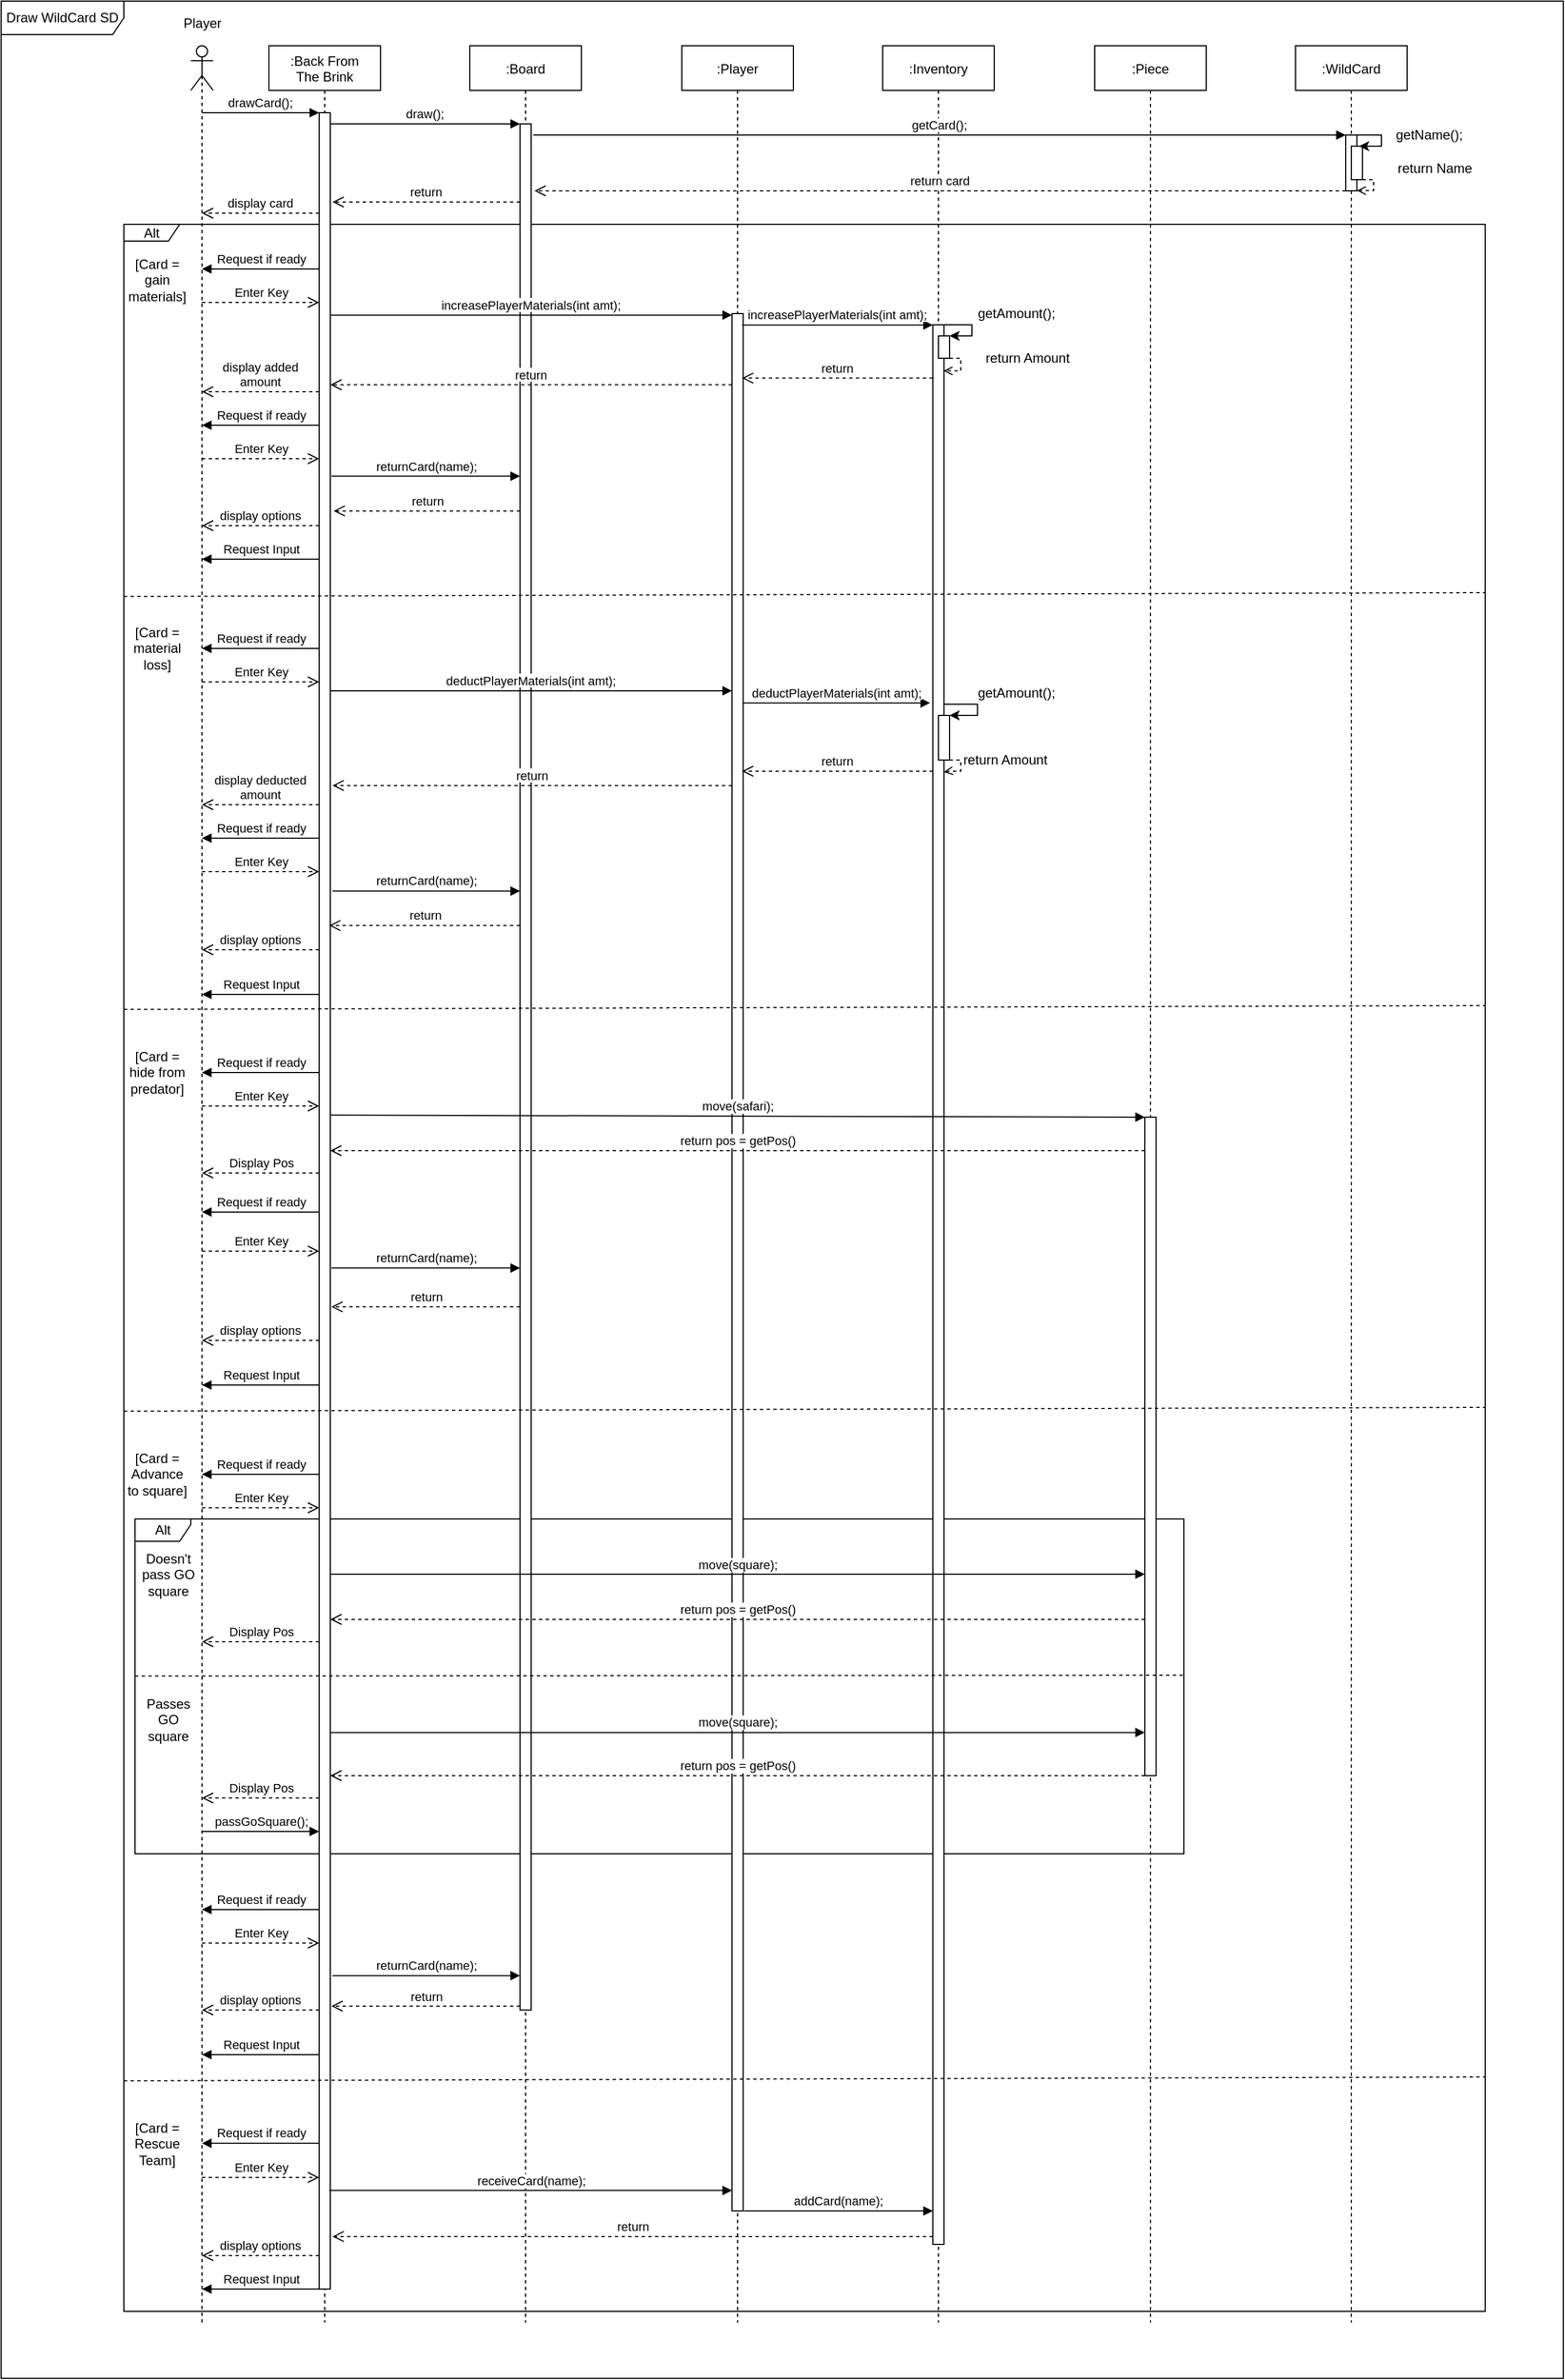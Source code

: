 <mxfile version="13.10.8" type="device"><diagram id="kgpKYQtTHZ0yAKxKKP6v" name="Page-1"><mxGraphModel dx="1996" dy="548" grid="1" gridSize="10" guides="1" tooltips="1" connect="1" arrows="1" fold="1" page="1" pageScale="1" pageWidth="850" pageHeight="1100" math="0" shadow="0"><root><mxCell id="0"/><mxCell id="1" parent="0"/><mxCell id="TVDop871obD6p1Mdho00-1" value="Draw WildCard SD" style="shape=umlFrame;whiteSpace=wrap;html=1;width=110;height=30;" parent="1" vertex="1"><mxGeometry x="-120" y="40" width="1400" height="2130" as="geometry"/></mxCell><mxCell id="opA3NiEx491Cx7Dhyc8J-19" value="Alt" style="shape=umlFrame;whiteSpace=wrap;html=1;width=50;height=15;fixDash=0;" parent="1" vertex="1"><mxGeometry x="-10" y="240" width="1220" height="1870" as="geometry"/></mxCell><mxCell id="opA3NiEx491Cx7Dhyc8J-126" value="Alt" style="shape=umlFrame;whiteSpace=wrap;html=1;width=50;height=20;" parent="1" vertex="1"><mxGeometry y="1400" width="940" height="300" as="geometry"/></mxCell><mxCell id="3nuBFxr9cyL0pnOWT2aG-1" value=":Back From&#10;The Brink" style="shape=umlLifeline;perimeter=lifelinePerimeter;container=1;collapsible=0;recursiveResize=0;rounded=0;shadow=0;strokeWidth=1;" parent="1" vertex="1"><mxGeometry x="120" y="80" width="100" height="2040" as="geometry"/></mxCell><mxCell id="3nuBFxr9cyL0pnOWT2aG-2" value="" style="points=[];perimeter=orthogonalPerimeter;rounded=0;shadow=0;strokeWidth=1;" parent="3nuBFxr9cyL0pnOWT2aG-1" vertex="1"><mxGeometry x="45" y="60" width="10" height="1950" as="geometry"/></mxCell><mxCell id="3nuBFxr9cyL0pnOWT2aG-5" value=":Board" style="shape=umlLifeline;perimeter=lifelinePerimeter;container=1;collapsible=0;recursiveResize=0;rounded=0;shadow=0;strokeWidth=1;" parent="1" vertex="1"><mxGeometry x="300" y="80" width="100" height="2040" as="geometry"/></mxCell><mxCell id="3nuBFxr9cyL0pnOWT2aG-6" value="" style="points=[];perimeter=orthogonalPerimeter;rounded=0;shadow=0;strokeWidth=1;" parent="3nuBFxr9cyL0pnOWT2aG-5" vertex="1"><mxGeometry x="45" y="70" width="10" height="1690" as="geometry"/></mxCell><mxCell id="3nuBFxr9cyL0pnOWT2aG-8" value="draw();" style="verticalAlign=bottom;endArrow=block;entryX=0;entryY=0;shadow=0;strokeWidth=1;" parent="1" source="3nuBFxr9cyL0pnOWT2aG-2" target="3nuBFxr9cyL0pnOWT2aG-6" edge="1"><mxGeometry relative="1" as="geometry"><mxPoint x="275" y="160" as="sourcePoint"/></mxGeometry></mxCell><mxCell id="opA3NiEx491Cx7Dhyc8J-1" value="" style="shape=umlActor;verticalLabelPosition=bottom;verticalAlign=top;html=1;outlineConnect=0;" parent="1" vertex="1"><mxGeometry x="50" y="80" width="20" height="40" as="geometry"/></mxCell><mxCell id="opA3NiEx491Cx7Dhyc8J-2" value=":Player" style="shape=umlLifeline;perimeter=lifelinePerimeter;container=1;collapsible=0;recursiveResize=0;rounded=0;shadow=0;strokeWidth=1;" parent="1" vertex="1"><mxGeometry x="490" y="80" width="100" height="2040" as="geometry"/></mxCell><mxCell id="opA3NiEx491Cx7Dhyc8J-3" value="" style="points=[];perimeter=orthogonalPerimeter;rounded=0;shadow=0;strokeWidth=1;" parent="opA3NiEx491Cx7Dhyc8J-2" vertex="1"><mxGeometry x="45" y="240" width="10" height="1700" as="geometry"/></mxCell><mxCell id="opA3NiEx491Cx7Dhyc8J-4" value=":Inventory" style="shape=umlLifeline;perimeter=lifelinePerimeter;container=1;collapsible=0;recursiveResize=0;rounded=0;shadow=0;strokeWidth=1;" parent="1" vertex="1"><mxGeometry x="670" y="80" width="100" height="2040" as="geometry"/></mxCell><mxCell id="opA3NiEx491Cx7Dhyc8J-5" value="" style="points=[];perimeter=orthogonalPerimeter;rounded=0;shadow=0;strokeWidth=1;" parent="opA3NiEx491Cx7Dhyc8J-4" vertex="1"><mxGeometry x="45" y="250" width="10" height="1720" as="geometry"/></mxCell><mxCell id="opA3NiEx491Cx7Dhyc8J-6" value=":Piece" style="shape=umlLifeline;perimeter=lifelinePerimeter;container=1;collapsible=0;recursiveResize=0;rounded=0;shadow=0;strokeWidth=1;" parent="1" vertex="1"><mxGeometry x="860" y="80" width="100" height="2040" as="geometry"/></mxCell><mxCell id="opA3NiEx491Cx7Dhyc8J-7" value="" style="points=[];perimeter=orthogonalPerimeter;rounded=0;shadow=0;strokeWidth=1;" parent="opA3NiEx491Cx7Dhyc8J-6" vertex="1"><mxGeometry x="45" y="960" width="10" height="590" as="geometry"/></mxCell><mxCell id="opA3NiEx491Cx7Dhyc8J-8" value=":WildCard" style="shape=umlLifeline;perimeter=lifelinePerimeter;container=1;collapsible=0;recursiveResize=0;rounded=0;shadow=0;strokeWidth=1;" parent="1" vertex="1"><mxGeometry x="1040" y="80" width="100" height="2040" as="geometry"/></mxCell><mxCell id="opA3NiEx491Cx7Dhyc8J-9" value="" style="points=[];perimeter=orthogonalPerimeter;rounded=0;shadow=0;strokeWidth=1;" parent="opA3NiEx491Cx7Dhyc8J-8" vertex="1"><mxGeometry x="45" y="80" width="10" height="50" as="geometry"/></mxCell><mxCell id="opA3NiEx491Cx7Dhyc8J-110" value="" style="rounded=0;whiteSpace=wrap;html=1;" parent="opA3NiEx491Cx7Dhyc8J-8" vertex="1"><mxGeometry x="50" y="90" width="10" height="30" as="geometry"/></mxCell><mxCell id="opA3NiEx491Cx7Dhyc8J-10" value="" style="endArrow=none;dashed=1;html=1;entryX=0.5;entryY=0.5;entryDx=0;entryDy=0;entryPerimeter=0;" parent="1" target="opA3NiEx491Cx7Dhyc8J-1" edge="1"><mxGeometry width="50" height="50" relative="1" as="geometry"><mxPoint x="60" y="2120" as="sourcePoint"/><mxPoint x="80" y="200" as="targetPoint"/></mxGeometry></mxCell><mxCell id="opA3NiEx491Cx7Dhyc8J-12" value="drawCard();" style="verticalAlign=bottom;endArrow=block;shadow=0;strokeWidth=1;" parent="1" target="3nuBFxr9cyL0pnOWT2aG-2" edge="1"><mxGeometry relative="1" as="geometry"><mxPoint x="60" y="140.0" as="sourcePoint"/><mxPoint x="230" y="140.0" as="targetPoint"/></mxGeometry></mxCell><mxCell id="opA3NiEx491Cx7Dhyc8J-15" value="getCard();" style="verticalAlign=bottom;endArrow=block;shadow=0;strokeWidth=1;" parent="1" target="opA3NiEx491Cx7Dhyc8J-9" edge="1"><mxGeometry relative="1" as="geometry"><mxPoint x="357" y="160" as="sourcePoint"/><mxPoint x="530" y="160.0" as="targetPoint"/></mxGeometry></mxCell><mxCell id="opA3NiEx491Cx7Dhyc8J-16" value="return card" style="verticalAlign=bottom;endArrow=open;dashed=1;endSize=8;shadow=0;strokeWidth=1;" parent="1" source="opA3NiEx491Cx7Dhyc8J-9" edge="1"><mxGeometry relative="1" as="geometry"><mxPoint x="358" y="210" as="targetPoint"/><mxPoint x="1260" y="190" as="sourcePoint"/></mxGeometry></mxCell><mxCell id="opA3NiEx491Cx7Dhyc8J-17" value="return" style="verticalAlign=bottom;endArrow=open;dashed=1;endSize=8;shadow=0;strokeWidth=1;" parent="1" source="3nuBFxr9cyL0pnOWT2aG-6" edge="1"><mxGeometry relative="1" as="geometry"><mxPoint x="177" y="220" as="targetPoint"/><mxPoint x="350" y="210" as="sourcePoint"/></mxGeometry></mxCell><mxCell id="opA3NiEx491Cx7Dhyc8J-18" value="display card" style="verticalAlign=bottom;endArrow=open;dashed=1;endSize=8;shadow=0;strokeWidth=1;" parent="1" source="3nuBFxr9cyL0pnOWT2aG-2" edge="1"><mxGeometry relative="1" as="geometry"><mxPoint x="60" y="230" as="targetPoint"/><mxPoint x="230" y="222.96" as="sourcePoint"/></mxGeometry></mxCell><mxCell id="opA3NiEx491Cx7Dhyc8J-20" value="[Card = &lt;br&gt;gain materials]" style="text;html=1;strokeColor=none;fillColor=none;align=center;verticalAlign=middle;whiteSpace=wrap;rounded=0;" parent="1" vertex="1"><mxGeometry x="-10" y="280" width="60" height="20" as="geometry"/></mxCell><mxCell id="opA3NiEx491Cx7Dhyc8J-21" value="increasePlayerMaterials(int amt);" style="verticalAlign=bottom;endArrow=block;shadow=0;strokeWidth=1;exitX=1;exitY=0.093;exitDx=0;exitDy=0;exitPerimeter=0;" parent="1" source="3nuBFxr9cyL0pnOWT2aG-2" target="opA3NiEx491Cx7Dhyc8J-3" edge="1"><mxGeometry relative="1" as="geometry"><mxPoint x="180" y="320.0" as="sourcePoint"/><mxPoint x="1078" y="320.0" as="targetPoint"/></mxGeometry></mxCell><mxCell id="opA3NiEx491Cx7Dhyc8J-22" value="Request if ready" style="html=1;verticalAlign=bottom;endArrow=block;" parent="1" source="3nuBFxr9cyL0pnOWT2aG-2" edge="1"><mxGeometry width="80" relative="1" as="geometry"><mxPoint x="165" y="280" as="sourcePoint"/><mxPoint x="60" y="280" as="targetPoint"/><Array as="points"/></mxGeometry></mxCell><mxCell id="opA3NiEx491Cx7Dhyc8J-23" value="Enter Key" style="html=1;verticalAlign=bottom;endArrow=open;dashed=1;endSize=8;" parent="1" edge="1"><mxGeometry relative="1" as="geometry"><mxPoint x="60" y="310" as="sourcePoint"/><mxPoint x="165" y="310" as="targetPoint"/><Array as="points"/></mxGeometry></mxCell><mxCell id="opA3NiEx491Cx7Dhyc8J-24" value="increasePlayerMaterials(int amt);" style="verticalAlign=bottom;endArrow=block;shadow=0;strokeWidth=1;exitX=0.9;exitY=0.006;exitDx=0;exitDy=0;exitPerimeter=0;" parent="1" source="opA3NiEx491Cx7Dhyc8J-3" target="opA3NiEx491Cx7Dhyc8J-5" edge="1"><mxGeometry relative="1" as="geometry"><mxPoint x="550" y="340.0" as="sourcePoint"/><mxPoint x="720" y="340.0" as="targetPoint"/></mxGeometry></mxCell><mxCell id="opA3NiEx491Cx7Dhyc8J-26" value="getAmount();" style="text;html=1;strokeColor=none;fillColor=none;align=center;verticalAlign=middle;whiteSpace=wrap;rounded=0;" parent="1" vertex="1"><mxGeometry x="770" y="310" width="40" height="20" as="geometry"/></mxCell><mxCell id="opA3NiEx491Cx7Dhyc8J-27" value="" style="rounded=0;whiteSpace=wrap;html=1;" parent="1" vertex="1"><mxGeometry x="720" y="340" width="10" height="20" as="geometry"/></mxCell><mxCell id="opA3NiEx491Cx7Dhyc8J-25" style="edgeStyle=orthogonalEdgeStyle;rounded=0;orthogonalLoop=1;jettySize=auto;html=1;entryX=1;entryY=0;entryDx=0;entryDy=0;" parent="1" target="opA3NiEx491Cx7Dhyc8J-27" edge="1"><mxGeometry relative="1" as="geometry"><Array as="points"><mxPoint x="750" y="330"/><mxPoint x="750" y="340"/></Array><mxPoint x="725" y="330" as="sourcePoint"/><mxPoint x="740" y="339" as="targetPoint"/></mxGeometry></mxCell><mxCell id="opA3NiEx491Cx7Dhyc8J-28" style="edgeStyle=orthogonalEdgeStyle;rounded=0;orthogonalLoop=1;jettySize=auto;html=1;dashed=1;entryX=0.955;entryY=0.024;entryDx=0;entryDy=0;entryPerimeter=0;endArrow=open;endFill=0;" parent="1" target="opA3NiEx491Cx7Dhyc8J-5" edge="1"><mxGeometry relative="1" as="geometry"><mxPoint x="730" y="360" as="sourcePoint"/><mxPoint x="730" y="372" as="targetPoint"/><Array as="points"><mxPoint x="740" y="360"/><mxPoint x="740" y="371"/></Array></mxGeometry></mxCell><mxCell id="opA3NiEx491Cx7Dhyc8J-29" value="return Amount" style="text;html=1;strokeColor=none;fillColor=none;align=center;verticalAlign=middle;whiteSpace=wrap;rounded=0;" parent="1" vertex="1"><mxGeometry x="760" y="350" width="80" height="20" as="geometry"/></mxCell><mxCell id="opA3NiEx491Cx7Dhyc8J-30" value="return" style="verticalAlign=bottom;endArrow=open;dashed=1;endSize=8;shadow=0;strokeWidth=1;entryX=0.9;entryY=0.034;entryDx=0;entryDy=0;entryPerimeter=0;" parent="1" source="opA3NiEx491Cx7Dhyc8J-5" target="opA3NiEx491Cx7Dhyc8J-3" edge="1"><mxGeometry relative="1" as="geometry"><mxPoint x="540" y="390" as="targetPoint"/><mxPoint x="708" y="390" as="sourcePoint"/></mxGeometry></mxCell><mxCell id="opA3NiEx491Cx7Dhyc8J-31" value="return" style="verticalAlign=bottom;endArrow=open;dashed=1;endSize=8;shadow=0;strokeWidth=1;entryX=1;entryY=0.125;entryDx=0;entryDy=0;entryPerimeter=0;" parent="1" source="opA3NiEx491Cx7Dhyc8J-3" target="3nuBFxr9cyL0pnOWT2aG-2" edge="1"><mxGeometry relative="1" as="geometry"><mxPoint x="530" y="400.23" as="targetPoint"/><mxPoint x="700.48" y="400.23" as="sourcePoint"/></mxGeometry></mxCell><mxCell id="opA3NiEx491Cx7Dhyc8J-32" value="display added&#10;amount" style="verticalAlign=bottom;endArrow=open;dashed=1;endSize=8;shadow=0;strokeWidth=1;" parent="1" source="3nuBFxr9cyL0pnOWT2aG-2" edge="1"><mxGeometry relative="1" as="geometry"><mxPoint x="60" y="390" as="targetPoint"/><mxPoint x="165" y="410" as="sourcePoint"/></mxGeometry></mxCell><mxCell id="opA3NiEx491Cx7Dhyc8J-33" value="Request if ready" style="html=1;verticalAlign=bottom;endArrow=block;" parent="1" source="3nuBFxr9cyL0pnOWT2aG-2" edge="1"><mxGeometry width="80" relative="1" as="geometry"><mxPoint x="165" y="440" as="sourcePoint"/><mxPoint x="60" y="420" as="targetPoint"/><Array as="points"/></mxGeometry></mxCell><mxCell id="opA3NiEx491Cx7Dhyc8J-34" value="Enter Key" style="html=1;verticalAlign=bottom;endArrow=open;dashed=1;endSize=8;" parent="1" target="3nuBFxr9cyL0pnOWT2aG-2" edge="1"><mxGeometry relative="1" as="geometry"><mxPoint x="60" y="450" as="sourcePoint"/><mxPoint x="165" y="470" as="targetPoint"/><Array as="points"/></mxGeometry></mxCell><mxCell id="opA3NiEx491Cx7Dhyc8J-35" value="returnCard(name);" style="html=1;verticalAlign=bottom;endArrow=block;exitX=1.1;exitY=0.167;exitDx=0;exitDy=0;exitPerimeter=0;" parent="1" source="3nuBFxr9cyL0pnOWT2aG-2" target="3nuBFxr9cyL0pnOWT2aG-6" edge="1"><mxGeometry width="80" relative="1" as="geometry"><mxPoint x="175" y="480" as="sourcePoint"/><mxPoint x="525" y="480" as="targetPoint"/><Array as="points"/></mxGeometry></mxCell><mxCell id="opA3NiEx491Cx7Dhyc8J-39" value="return" style="html=1;verticalAlign=bottom;endArrow=open;dashed=1;endSize=8;entryX=1.3;entryY=0.183;entryDx=0;entryDy=0;entryPerimeter=0;" parent="1" source="3nuBFxr9cyL0pnOWT2aG-6" target="3nuBFxr9cyL0pnOWT2aG-2" edge="1"><mxGeometry relative="1" as="geometry"><mxPoint x="175" y="530.0" as="targetPoint"/><mxPoint x="345.24" y="530.0" as="sourcePoint"/><Array as="points"/></mxGeometry></mxCell><mxCell id="opA3NiEx491Cx7Dhyc8J-40" value="display options" style="verticalAlign=bottom;endArrow=open;dashed=1;endSize=8;shadow=0;strokeWidth=1;" parent="1" source="3nuBFxr9cyL0pnOWT2aG-2" edge="1"><mxGeometry relative="1" as="geometry"><mxPoint x="60" y="510" as="targetPoint"/><mxPoint x="165" y="540" as="sourcePoint"/></mxGeometry></mxCell><mxCell id="opA3NiEx491Cx7Dhyc8J-41" value="Request Input" style="html=1;verticalAlign=bottom;endArrow=block;" parent="1" source="3nuBFxr9cyL0pnOWT2aG-2" edge="1"><mxGeometry width="80" relative="1" as="geometry"><mxPoint x="165" y="570" as="sourcePoint"/><mxPoint x="60" y="540" as="targetPoint"/><Array as="points"/></mxGeometry></mxCell><mxCell id="opA3NiEx491Cx7Dhyc8J-42" value="" style="html=1;verticalAlign=bottom;endArrow=none;dashed=1;endSize=8;endFill=0;exitX=-0.002;exitY=0.573;exitDx=0;exitDy=0;exitPerimeter=0;" parent="1" edge="1"><mxGeometry relative="1" as="geometry"><mxPoint x="-10" y="573.43" as="sourcePoint"/><mxPoint x="1210" y="570" as="targetPoint"/><Array as="points"/></mxGeometry></mxCell><mxCell id="opA3NiEx491Cx7Dhyc8J-43" value="[Card = material loss]" style="text;html=1;strokeColor=none;fillColor=none;align=center;verticalAlign=middle;whiteSpace=wrap;rounded=0;" parent="1" vertex="1"><mxGeometry x="-10" y="610" width="60" height="20" as="geometry"/></mxCell><mxCell id="opA3NiEx491Cx7Dhyc8J-44" value="Request if ready" style="html=1;verticalAlign=bottom;endArrow=block;" parent="1" edge="1"><mxGeometry width="80" relative="1" as="geometry"><mxPoint x="165" y="620" as="sourcePoint"/><mxPoint x="60" y="620" as="targetPoint"/><Array as="points"/></mxGeometry></mxCell><mxCell id="opA3NiEx491Cx7Dhyc8J-45" value="Enter Key" style="html=1;verticalAlign=bottom;endArrow=open;dashed=1;endSize=8;" parent="1" edge="1"><mxGeometry relative="1" as="geometry"><mxPoint x="60" y="650" as="sourcePoint"/><mxPoint x="165" y="650" as="targetPoint"/><Array as="points"/></mxGeometry></mxCell><mxCell id="opA3NiEx491Cx7Dhyc8J-46" value="deductPlayerMaterials(int amt);" style="verticalAlign=bottom;endArrow=block;shadow=0;strokeWidth=1;exitX=1;exitY=0.258;exitDx=0;exitDy=0;exitPerimeter=0;" parent="1" edge="1"><mxGeometry relative="1" as="geometry"><mxPoint x="175" y="657.94" as="sourcePoint"/><mxPoint x="535" y="657.94" as="targetPoint"/></mxGeometry></mxCell><mxCell id="opA3NiEx491Cx7Dhyc8J-47" value="deductPlayerMaterials(int amt);" style="verticalAlign=bottom;endArrow=block;shadow=0;strokeWidth=1;entryX=-0.25;entryY=0.197;entryDx=0;entryDy=0;entryPerimeter=0;" parent="1" source="opA3NiEx491Cx7Dhyc8J-3" target="opA3NiEx491Cx7Dhyc8J-5" edge="1"><mxGeometry relative="1" as="geometry"><mxPoint x="548" y="787.56" as="sourcePoint"/><mxPoint x="715" y="787.56" as="targetPoint"/></mxGeometry></mxCell><mxCell id="opA3NiEx491Cx7Dhyc8J-49" value="" style="rounded=0;whiteSpace=wrap;html=1;" parent="1" vertex="1"><mxGeometry x="720" y="680" width="10" height="40" as="geometry"/></mxCell><mxCell id="opA3NiEx491Cx7Dhyc8J-50" value="getAmount();" style="text;html=1;strokeColor=none;fillColor=none;align=center;verticalAlign=middle;whiteSpace=wrap;rounded=0;" parent="1" vertex="1"><mxGeometry x="770" y="650" width="40" height="20" as="geometry"/></mxCell><mxCell id="opA3NiEx491Cx7Dhyc8J-51" style="edgeStyle=orthogonalEdgeStyle;rounded=0;orthogonalLoop=1;jettySize=auto;html=1;dashed=1;endArrow=open;endFill=0;entryX=0.982;entryY=0.233;entryDx=0;entryDy=0;entryPerimeter=0;" parent="1" target="opA3NiEx491Cx7Dhyc8J-5" edge="1"><mxGeometry relative="1" as="geometry"><mxPoint x="730" y="720" as="sourcePoint"/><mxPoint x="730" y="735" as="targetPoint"/><Array as="points"><mxPoint x="740" y="720"/><mxPoint x="740" y="730"/><mxPoint x="730" y="730"/></Array></mxGeometry></mxCell><mxCell id="opA3NiEx491Cx7Dhyc8J-52" value="return Amount" style="text;html=1;strokeColor=none;fillColor=none;align=center;verticalAlign=middle;whiteSpace=wrap;rounded=0;" parent="1" vertex="1"><mxGeometry x="740" y="710" width="80" height="20" as="geometry"/></mxCell><mxCell id="opA3NiEx491Cx7Dhyc8J-53" value="return" style="verticalAlign=bottom;endArrow=open;dashed=1;endSize=8;shadow=0;strokeWidth=1;" parent="1" source="opA3NiEx491Cx7Dhyc8J-5" edge="1"><mxGeometry relative="1" as="geometry"><mxPoint x="544" y="730" as="targetPoint"/><mxPoint x="715" y="841" as="sourcePoint"/></mxGeometry></mxCell><mxCell id="opA3NiEx491Cx7Dhyc8J-54" value="return" style="verticalAlign=bottom;endArrow=open;dashed=1;endSize=8;shadow=0;strokeWidth=1;entryX=1.2;entryY=0.302;entryDx=0;entryDy=0;entryPerimeter=0;" parent="1" edge="1"><mxGeometry relative="1" as="geometry"><mxPoint x="177" y="742.86" as="targetPoint"/><mxPoint x="535" y="742.86" as="sourcePoint"/></mxGeometry></mxCell><mxCell id="opA3NiEx491Cx7Dhyc8J-55" value="display deducted&#10;amount" style="verticalAlign=bottom;endArrow=open;dashed=1;endSize=8;shadow=0;strokeWidth=1;" parent="1" edge="1"><mxGeometry relative="1" as="geometry"><mxPoint x="60" y="760" as="targetPoint"/><mxPoint x="165" y="760" as="sourcePoint"/></mxGeometry></mxCell><mxCell id="opA3NiEx491Cx7Dhyc8J-56" value="Request if ready" style="html=1;verticalAlign=bottom;endArrow=block;" parent="1" edge="1"><mxGeometry width="80" relative="1" as="geometry"><mxPoint x="165" y="790" as="sourcePoint"/><mxPoint x="60" y="790" as="targetPoint"/><Array as="points"/></mxGeometry></mxCell><mxCell id="opA3NiEx491Cx7Dhyc8J-57" value="Enter Key" style="html=1;verticalAlign=bottom;endArrow=open;dashed=1;endSize=8;" parent="1" edge="1"><mxGeometry relative="1" as="geometry"><mxPoint x="60" y="820" as="sourcePoint"/><mxPoint x="165" y="820" as="targetPoint"/><Array as="points"/></mxGeometry></mxCell><mxCell id="opA3NiEx491Cx7Dhyc8J-58" value="returnCard(name);" style="html=1;verticalAlign=bottom;endArrow=block;exitX=1.1;exitY=0.526;exitDx=0;exitDy=0;exitPerimeter=0;" parent="1" edge="1"><mxGeometry width="80" relative="1" as="geometry"><mxPoint x="176" y="1175.18" as="sourcePoint"/><mxPoint x="345" y="1175.18" as="targetPoint"/><Array as="points"/></mxGeometry></mxCell><mxCell id="opA3NiEx491Cx7Dhyc8J-62" value="return" style="html=1;verticalAlign=bottom;endArrow=open;dashed=1;endSize=8;entryX=1.1;entryY=0.544;entryDx=0;entryDy=0;entryPerimeter=0;" parent="1" edge="1"><mxGeometry relative="1" as="geometry"><mxPoint x="176" y="1209.92" as="targetPoint"/><mxPoint x="345" y="1209.92" as="sourcePoint"/><Array as="points"/></mxGeometry></mxCell><mxCell id="opA3NiEx491Cx7Dhyc8J-63" value="display options" style="verticalAlign=bottom;endArrow=open;dashed=1;endSize=8;shadow=0;strokeWidth=1;" parent="1" edge="1"><mxGeometry relative="1" as="geometry"><mxPoint x="60" y="890" as="targetPoint"/><mxPoint x="165" y="890" as="sourcePoint"/></mxGeometry></mxCell><mxCell id="opA3NiEx491Cx7Dhyc8J-64" value="Request Input" style="html=1;verticalAlign=bottom;endArrow=block;" parent="1" edge="1"><mxGeometry width="80" relative="1" as="geometry"><mxPoint x="165" y="930" as="sourcePoint"/><mxPoint x="60" y="930" as="targetPoint"/><Array as="points"/></mxGeometry></mxCell><mxCell id="opA3NiEx491Cx7Dhyc8J-65" value="" style="html=1;verticalAlign=bottom;endArrow=none;dashed=1;endSize=8;endFill=0;exitX=-0.002;exitY=0.573;exitDx=0;exitDy=0;exitPerimeter=0;" parent="1" edge="1"><mxGeometry relative="1" as="geometry"><mxPoint x="-10" y="943.43" as="sourcePoint"/><mxPoint x="1210" y="940" as="targetPoint"/><Array as="points"/></mxGeometry></mxCell><mxCell id="opA3NiEx491Cx7Dhyc8J-66" value="[Card = hide from predator]" style="text;html=1;strokeColor=none;fillColor=none;align=center;verticalAlign=middle;whiteSpace=wrap;rounded=0;" parent="1" vertex="1"><mxGeometry x="-10" y="990" width="60" height="20" as="geometry"/></mxCell><mxCell id="opA3NiEx491Cx7Dhyc8J-68" value="Request if ready" style="html=1;verticalAlign=bottom;endArrow=block;" parent="1" edge="1"><mxGeometry width="80" relative="1" as="geometry"><mxPoint x="165" y="1000" as="sourcePoint"/><mxPoint x="60" y="1000" as="targetPoint"/><Array as="points"/></mxGeometry></mxCell><mxCell id="opA3NiEx491Cx7Dhyc8J-69" value="Enter Key" style="html=1;verticalAlign=bottom;endArrow=open;dashed=1;endSize=8;" parent="1" edge="1"><mxGeometry relative="1" as="geometry"><mxPoint x="60" y="1030" as="sourcePoint"/><mxPoint x="165" y="1030" as="targetPoint"/><Array as="points"/></mxGeometry></mxCell><mxCell id="opA3NiEx491Cx7Dhyc8J-70" value="move(safari);" style="html=1;verticalAlign=bottom;endArrow=block;exitX=1;exitY=0.455;exitDx=0;exitDy=0;exitPerimeter=0;" parent="1" target="opA3NiEx491Cx7Dhyc8J-7" edge="1"><mxGeometry width="80" relative="1" as="geometry"><mxPoint x="175" y="1038.15" as="sourcePoint"/><mxPoint x="739.5" y="1100" as="targetPoint"/><Array as="points"/></mxGeometry></mxCell><mxCell id="opA3NiEx491Cx7Dhyc8J-71" value="return pos = getPos()" style="html=1;verticalAlign=bottom;endArrow=open;dashed=1;endSize=8;" parent="1" source="opA3NiEx491Cx7Dhyc8J-7" edge="1"><mxGeometry relative="1" as="geometry"><mxPoint x="175" y="1070" as="targetPoint"/><mxPoint x="730.43" y="1130" as="sourcePoint"/><Array as="points"><mxPoint x="500" y="1070"/></Array></mxGeometry></mxCell><mxCell id="opA3NiEx491Cx7Dhyc8J-72" value="Display Pos" style="html=1;verticalAlign=bottom;endArrow=open;dashed=1;endSize=8;" parent="1" edge="1"><mxGeometry relative="1" as="geometry"><mxPoint x="60" y="1090" as="targetPoint"/><mxPoint x="165" y="1090" as="sourcePoint"/><Array as="points"/></mxGeometry></mxCell><mxCell id="opA3NiEx491Cx7Dhyc8J-73" value="Request if ready" style="html=1;verticalAlign=bottom;endArrow=block;" parent="1" edge="1"><mxGeometry width="80" relative="1" as="geometry"><mxPoint x="165" y="1125" as="sourcePoint"/><mxPoint x="60" y="1125" as="targetPoint"/><Array as="points"/></mxGeometry></mxCell><mxCell id="opA3NiEx491Cx7Dhyc8J-74" value="Enter Key" style="html=1;verticalAlign=bottom;endArrow=open;dashed=1;endSize=8;" parent="1" edge="1"><mxGeometry relative="1" as="geometry"><mxPoint x="60" y="1160" as="sourcePoint"/><mxPoint x="165" y="1160" as="targetPoint"/><Array as="points"/></mxGeometry></mxCell><mxCell id="opA3NiEx491Cx7Dhyc8J-75" value="returnCard(name);" style="html=1;verticalAlign=bottom;endArrow=block;exitX=1.2;exitY=0.351;exitDx=0;exitDy=0;exitPerimeter=0;" parent="1" edge="1"><mxGeometry width="80" relative="1" as="geometry"><mxPoint x="177" y="837.43" as="sourcePoint"/><mxPoint x="345" y="837.43" as="targetPoint"/><Array as="points"/></mxGeometry></mxCell><mxCell id="opA3NiEx491Cx7Dhyc8J-79" value="return" style="html=1;verticalAlign=bottom;endArrow=open;dashed=1;endSize=8;entryX=0.9;entryY=0.367;entryDx=0;entryDy=0;entryPerimeter=0;" parent="1" edge="1"><mxGeometry relative="1" as="geometry"><mxPoint x="174" y="868.31" as="targetPoint"/><mxPoint x="345" y="868.31" as="sourcePoint"/><Array as="points"/></mxGeometry></mxCell><mxCell id="opA3NiEx491Cx7Dhyc8J-80" value="display options" style="verticalAlign=bottom;endArrow=open;dashed=1;endSize=8;shadow=0;strokeWidth=1;" parent="1" edge="1"><mxGeometry relative="1" as="geometry"><mxPoint x="60" y="1240" as="targetPoint"/><mxPoint x="165" y="1240" as="sourcePoint"/></mxGeometry></mxCell><mxCell id="opA3NiEx491Cx7Dhyc8J-81" value="Request Input" style="html=1;verticalAlign=bottom;endArrow=block;" parent="1" edge="1"><mxGeometry width="80" relative="1" as="geometry"><mxPoint x="165" y="1280" as="sourcePoint"/><mxPoint x="60" y="1280" as="targetPoint"/><Array as="points"/></mxGeometry></mxCell><mxCell id="opA3NiEx491Cx7Dhyc8J-82" value="" style="html=1;verticalAlign=bottom;endArrow=none;dashed=1;endSize=8;endFill=0;exitX=-0.002;exitY=0.573;exitDx=0;exitDy=0;exitPerimeter=0;" parent="1" edge="1"><mxGeometry relative="1" as="geometry"><mxPoint x="-10" y="1303.43" as="sourcePoint"/><mxPoint x="1210" y="1300" as="targetPoint"/><Array as="points"/></mxGeometry></mxCell><mxCell id="opA3NiEx491Cx7Dhyc8J-84" value="[Card = Advance to square]" style="text;html=1;strokeColor=none;fillColor=none;align=center;verticalAlign=middle;whiteSpace=wrap;rounded=0;" parent="1" vertex="1"><mxGeometry x="-10" y="1350" width="60" height="20" as="geometry"/></mxCell><mxCell id="opA3NiEx491Cx7Dhyc8J-85" value="Request if ready" style="html=1;verticalAlign=bottom;endArrow=block;" parent="1" edge="1"><mxGeometry width="80" relative="1" as="geometry"><mxPoint x="165" y="1360" as="sourcePoint"/><mxPoint x="60" y="1360" as="targetPoint"/><Array as="points"/></mxGeometry></mxCell><mxCell id="opA3NiEx491Cx7Dhyc8J-86" value="Enter Key" style="html=1;verticalAlign=bottom;endArrow=open;dashed=1;endSize=8;" parent="1" edge="1"><mxGeometry relative="1" as="geometry"><mxPoint x="60" y="1390" as="sourcePoint"/><mxPoint x="165" y="1390" as="targetPoint"/><Array as="points"/></mxGeometry></mxCell><mxCell id="opA3NiEx491Cx7Dhyc8J-87" value="move(square);" style="html=1;verticalAlign=bottom;endArrow=block;" parent="1" target="opA3NiEx491Cx7Dhyc8J-7" edge="1"><mxGeometry width="80" relative="1" as="geometry"><mxPoint x="175" y="1449.5" as="sourcePoint"/><mxPoint x="1075" y="1449.5" as="targetPoint"/><Array as="points"><mxPoint x="450.68" y="1449.5"/></Array></mxGeometry></mxCell><mxCell id="opA3NiEx491Cx7Dhyc8J-88" value="return pos = getPos()" style="html=1;verticalAlign=bottom;endArrow=open;dashed=1;endSize=8;" parent="1" source="opA3NiEx491Cx7Dhyc8J-7" edge="1"><mxGeometry relative="1" as="geometry"><mxPoint x="175" y="1630" as="targetPoint"/><mxPoint x="1075" y="1630" as="sourcePoint"/><Array as="points"><mxPoint x="480.93" y="1630"/></Array></mxGeometry></mxCell><mxCell id="opA3NiEx491Cx7Dhyc8J-89" value="Display Pos" style="html=1;verticalAlign=bottom;endArrow=open;dashed=1;endSize=8;" parent="1" edge="1"><mxGeometry relative="1" as="geometry"><mxPoint x="60" y="1650" as="targetPoint"/><mxPoint x="165" y="1650" as="sourcePoint"/><Array as="points"/></mxGeometry></mxCell><mxCell id="opA3NiEx491Cx7Dhyc8J-90" value="Request if ready" style="html=1;verticalAlign=bottom;endArrow=block;" parent="1" edge="1"><mxGeometry width="80" relative="1" as="geometry"><mxPoint x="165" y="1750.0" as="sourcePoint"/><mxPoint x="60" y="1750.0" as="targetPoint"/><Array as="points"><mxPoint x="141" y="1750"/></Array></mxGeometry></mxCell><mxCell id="opA3NiEx491Cx7Dhyc8J-91" value="Enter Key" style="html=1;verticalAlign=bottom;endArrow=open;dashed=1;endSize=8;" parent="1" edge="1"><mxGeometry relative="1" as="geometry"><mxPoint x="60" y="1780.0" as="sourcePoint"/><mxPoint x="165" y="1780.0" as="targetPoint"/><Array as="points"/></mxGeometry></mxCell><mxCell id="opA3NiEx491Cx7Dhyc8J-92" value="returnCard(name);" style="html=1;verticalAlign=bottom;endArrow=block;exitX=1.2;exitY=0.856;exitDx=0;exitDy=0;exitPerimeter=0;" parent="1" source="3nuBFxr9cyL0pnOWT2aG-2" target="3nuBFxr9cyL0pnOWT2aG-6" edge="1"><mxGeometry width="80" relative="1" as="geometry"><mxPoint x="176" y="1800" as="sourcePoint"/><mxPoint x="345" y="1800" as="targetPoint"/><Array as="points"/></mxGeometry></mxCell><mxCell id="opA3NiEx491Cx7Dhyc8J-96" value="return" style="html=1;verticalAlign=bottom;endArrow=open;dashed=1;endSize=8;entryX=1.1;entryY=0.87;entryDx=0;entryDy=0;entryPerimeter=0;" parent="1" source="3nuBFxr9cyL0pnOWT2aG-6" target="3nuBFxr9cyL0pnOWT2aG-2" edge="1"><mxGeometry relative="1" as="geometry"><mxPoint x="176" y="1840" as="targetPoint"/><mxPoint x="345" y="1840" as="sourcePoint"/><Array as="points"/></mxGeometry></mxCell><mxCell id="opA3NiEx491Cx7Dhyc8J-97" value="display options" style="verticalAlign=bottom;endArrow=open;dashed=1;endSize=8;shadow=0;strokeWidth=1;" parent="1" source="3nuBFxr9cyL0pnOWT2aG-2" edge="1"><mxGeometry relative="1" as="geometry"><mxPoint x="60" y="1840" as="targetPoint"/><mxPoint x="165" y="1860.0" as="sourcePoint"/></mxGeometry></mxCell><mxCell id="opA3NiEx491Cx7Dhyc8J-98" value="Request Input" style="html=1;verticalAlign=bottom;endArrow=block;" parent="1" source="3nuBFxr9cyL0pnOWT2aG-2" edge="1"><mxGeometry width="80" relative="1" as="geometry"><mxPoint x="165" y="1890.0" as="sourcePoint"/><mxPoint x="60" y="1880" as="targetPoint"/><Array as="points"/></mxGeometry></mxCell><mxCell id="opA3NiEx491Cx7Dhyc8J-99" value="" style="html=1;verticalAlign=bottom;endArrow=none;dashed=1;endSize=8;endFill=0;exitX=-0.002;exitY=0.573;exitDx=0;exitDy=0;exitPerimeter=0;" parent="1" edge="1"><mxGeometry relative="1" as="geometry"><mxPoint x="-10" y="1903.43" as="sourcePoint"/><mxPoint x="1210" y="1900" as="targetPoint"/><Array as="points"/></mxGeometry></mxCell><mxCell id="opA3NiEx491Cx7Dhyc8J-100" value="[Card = Rescue Team]" style="text;html=1;strokeColor=none;fillColor=none;align=center;verticalAlign=middle;whiteSpace=wrap;rounded=0;" parent="1" vertex="1"><mxGeometry x="-10" y="1950" width="60" height="20" as="geometry"/></mxCell><mxCell id="opA3NiEx491Cx7Dhyc8J-101" value="Request if ready" style="html=1;verticalAlign=bottom;endArrow=block;" parent="1" edge="1"><mxGeometry width="80" relative="1" as="geometry"><mxPoint x="165.0" y="1959.41" as="sourcePoint"/><mxPoint x="60.0" y="1959.41" as="targetPoint"/><Array as="points"><mxPoint x="141" y="1959.41"/></Array></mxGeometry></mxCell><mxCell id="opA3NiEx491Cx7Dhyc8J-102" value="Enter Key" style="html=1;verticalAlign=bottom;endArrow=open;dashed=1;endSize=8;" parent="1" edge="1"><mxGeometry relative="1" as="geometry"><mxPoint x="60.0" y="1990" as="sourcePoint"/><mxPoint x="165.0" y="1990" as="targetPoint"/><Array as="points"/></mxGeometry></mxCell><mxCell id="opA3NiEx491Cx7Dhyc8J-103" value="receiveCard(name);" style="html=1;verticalAlign=bottom;endArrow=block;exitX=0.9;exitY=0.655;exitDx=0;exitDy=0;exitPerimeter=0;" parent="1" target="opA3NiEx491Cx7Dhyc8J-3" edge="1"><mxGeometry width="80" relative="1" as="geometry"><mxPoint x="174" y="2001.65" as="sourcePoint"/><mxPoint x="705" y="2001.65" as="targetPoint"/><Array as="points"/></mxGeometry></mxCell><mxCell id="opA3NiEx491Cx7Dhyc8J-108" value="addCard(name);" style="html=1;verticalAlign=bottom;endArrow=block;exitX=1.083;exitY=1;exitDx=0;exitDy=0;exitPerimeter=0;" parent="1" source="opA3NiEx491Cx7Dhyc8J-3" target="opA3NiEx491Cx7Dhyc8J-5" edge="1"><mxGeometry width="80" relative="1" as="geometry"><mxPoint x="550" y="2020.0" as="sourcePoint"/><mxPoint x="720" y="2020.0" as="targetPoint"/><Array as="points"/></mxGeometry></mxCell><mxCell id="opA3NiEx491Cx7Dhyc8J-111" style="edgeStyle=orthogonalEdgeStyle;rounded=0;orthogonalLoop=1;jettySize=auto;html=1;entryX=1;entryY=0;entryDx=0;entryDy=0;" parent="1" edge="1"><mxGeometry relative="1" as="geometry"><Array as="points"><mxPoint x="1117" y="160"/><mxPoint x="1117" y="170"/></Array><mxPoint x="1092" y="160" as="sourcePoint"/><mxPoint x="1097" y="170" as="targetPoint"/></mxGeometry></mxCell><mxCell id="opA3NiEx491Cx7Dhyc8J-113" style="edgeStyle=orthogonalEdgeStyle;rounded=0;orthogonalLoop=1;jettySize=auto;html=1;dashed=1;endArrow=open;endFill=0;entryX=0.998;entryY=0.996;entryDx=0;entryDy=0;entryPerimeter=0;" parent="1" target="opA3NiEx491Cx7Dhyc8J-9" edge="1"><mxGeometry relative="1" as="geometry"><mxPoint x="1100" y="200" as="sourcePoint"/><mxPoint x="1100" y="210" as="targetPoint"/><Array as="points"><mxPoint x="1110" y="200"/><mxPoint x="1110" y="210"/></Array></mxGeometry></mxCell><mxCell id="opA3NiEx491Cx7Dhyc8J-114" value="return Name" style="text;html=1;strokeColor=none;fillColor=none;align=center;verticalAlign=middle;whiteSpace=wrap;rounded=0;" parent="1" vertex="1"><mxGeometry x="1130" y="180" width="70" height="20" as="geometry"/></mxCell><mxCell id="opA3NiEx491Cx7Dhyc8J-117" value="getName();" style="text;html=1;strokeColor=none;fillColor=none;align=center;verticalAlign=middle;whiteSpace=wrap;rounded=0;" parent="1" vertex="1"><mxGeometry x="1140" y="150" width="40" height="20" as="geometry"/></mxCell><mxCell id="opA3NiEx491Cx7Dhyc8J-123" value="return" style="html=1;verticalAlign=bottom;endArrow=open;dashed=1;endSize=8;entryX=1.2;entryY=0.672;entryDx=0;entryDy=0;entryPerimeter=0;" parent="1" edge="1"><mxGeometry relative="1" as="geometry"><mxPoint x="177" y="2042.96" as="targetPoint"/><mxPoint x="715" y="2042.96" as="sourcePoint"/><Array as="points"/></mxGeometry></mxCell><mxCell id="opA3NiEx491Cx7Dhyc8J-124" value="display options" style="verticalAlign=bottom;endArrow=open;dashed=1;endSize=8;shadow=0;strokeWidth=1;" parent="1" edge="1"><mxGeometry relative="1" as="geometry"><mxPoint x="60" y="2060" as="targetPoint"/><mxPoint x="165" y="2060" as="sourcePoint"/></mxGeometry></mxCell><mxCell id="opA3NiEx491Cx7Dhyc8J-125" value="Request Input" style="html=1;verticalAlign=bottom;endArrow=block;" parent="1" edge="1"><mxGeometry width="80" relative="1" as="geometry"><mxPoint x="165" y="2090" as="sourcePoint"/><mxPoint x="60" y="2090" as="targetPoint"/><Array as="points"><mxPoint x="141" y="2090"/></Array></mxGeometry></mxCell><mxCell id="opA3NiEx491Cx7Dhyc8J-127" value="Doesn't pass GO square" style="text;html=1;strokeColor=none;fillColor=none;align=center;verticalAlign=middle;whiteSpace=wrap;rounded=0;" parent="1" vertex="1"><mxGeometry y="1440" width="60" height="20" as="geometry"/></mxCell><mxCell id="opA3NiEx491Cx7Dhyc8J-129" value="Passes GO square" style="text;html=1;strokeColor=none;fillColor=none;align=center;verticalAlign=middle;whiteSpace=wrap;rounded=0;" parent="1" vertex="1"><mxGeometry y="1570" width="60" height="20" as="geometry"/></mxCell><mxCell id="opA3NiEx491Cx7Dhyc8J-130" value="move(square);" style="html=1;verticalAlign=bottom;endArrow=block;exitX=1;exitY=0.752;exitDx=0;exitDy=0;exitPerimeter=0;" parent="1" target="opA3NiEx491Cx7Dhyc8J-7" edge="1"><mxGeometry width="80" relative="1" as="geometry"><mxPoint x="175" y="1591.36" as="sourcePoint"/><mxPoint x="1075" y="1591.36" as="targetPoint"/><Array as="points"/></mxGeometry></mxCell><mxCell id="opA3NiEx491Cx7Dhyc8J-131" value="passGoSquare();" style="html=1;verticalAlign=bottom;endArrow=block;" parent="1" edge="1"><mxGeometry width="80" relative="1" as="geometry"><mxPoint x="60" y="1680" as="sourcePoint"/><mxPoint x="165" y="1680" as="targetPoint"/><Array as="points"/></mxGeometry></mxCell><mxCell id="opA3NiEx491Cx7Dhyc8J-133" value="return pos = getPos()" style="html=1;verticalAlign=bottom;endArrow=open;dashed=1;endSize=8;" parent="1" source="opA3NiEx491Cx7Dhyc8J-7" edge="1"><mxGeometry relative="1" as="geometry"><mxPoint x="175" y="1490" as="targetPoint"/><mxPoint x="1075" y="1490" as="sourcePoint"/><Array as="points"><mxPoint x="480.93" y="1490"/></Array></mxGeometry></mxCell><mxCell id="opA3NiEx491Cx7Dhyc8J-134" value="Display Pos" style="html=1;verticalAlign=bottom;endArrow=open;dashed=1;endSize=8;" parent="1" edge="1"><mxGeometry relative="1" as="geometry"><mxPoint x="60" y="1510" as="targetPoint"/><mxPoint x="165" y="1510" as="sourcePoint"/><Array as="points"/></mxGeometry></mxCell><mxCell id="opA3NiEx491Cx7Dhyc8J-136" value="" style="endArrow=none;dashed=1;html=1;exitX=0.002;exitY=0.544;exitDx=0;exitDy=0;exitPerimeter=0;" parent="1" edge="1"><mxGeometry width="50" height="50" relative="1" as="geometry"><mxPoint x="-1.137e-13" y="1540.78" as="sourcePoint"/><mxPoint x="940" y="1540" as="targetPoint"/></mxGeometry></mxCell><mxCell id="opA3NiEx491Cx7Dhyc8J-138" style="edgeStyle=orthogonalEdgeStyle;rounded=0;orthogonalLoop=1;jettySize=auto;html=1;entryX=1;entryY=0;entryDx=0;entryDy=0;" parent="1" target="opA3NiEx491Cx7Dhyc8J-49" edge="1"><mxGeometry relative="1" as="geometry"><Array as="points"><mxPoint x="755" y="670"/><mxPoint x="755" y="680"/></Array><mxPoint x="725" y="670" as="sourcePoint"/><mxPoint x="735" y="680" as="targetPoint"/></mxGeometry></mxCell><mxCell id="opA3NiEx491Cx7Dhyc8J-139" value="Player" style="text;html=1;align=center;verticalAlign=middle;resizable=0;points=[];autosize=1;" parent="1" vertex="1"><mxGeometry x="35" y="50" width="50" height="20" as="geometry"/></mxCell></root></mxGraphModel></diagram></mxfile>